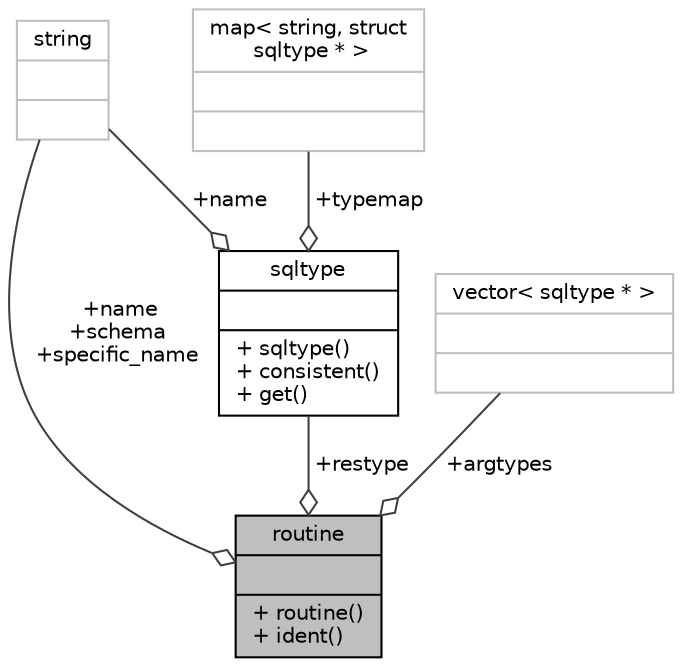 digraph "routine"
{
 // LATEX_PDF_SIZE
  edge [fontname="Helvetica",fontsize="10",labelfontname="Helvetica",labelfontsize="10"];
  node [fontname="Helvetica",fontsize="10",shape=record];
  Node1 [label="{routine\n||+ routine()\l+ ident()\l}",height=0.2,width=0.4,color="black", fillcolor="grey75", style="filled", fontcolor="black",tooltip=" "];
  Node2 -> Node1 [color="grey25",fontsize="10",style="solid",label=" +name\n+schema\n+specific_name" ,arrowhead="odiamond",fontname="Helvetica"];
  Node2 [label="{string\n||}",height=0.2,width=0.4,color="grey75", fillcolor="white", style="filled",tooltip=" "];
  Node3 -> Node1 [color="grey25",fontsize="10",style="solid",label=" +restype" ,arrowhead="odiamond",fontname="Helvetica"];
  Node3 [label="{sqltype\n||+ sqltype()\l+ consistent()\l+ get()\l}",height=0.2,width=0.4,color="black", fillcolor="white", style="filled",URL="$structsqltype.html",tooltip=" "];
  Node4 -> Node3 [color="grey25",fontsize="10",style="solid",label=" +typemap" ,arrowhead="odiamond",fontname="Helvetica"];
  Node4 [label="{map\< string, struct\l sqltype * \>\n||}",height=0.2,width=0.4,color="grey75", fillcolor="white", style="filled",tooltip=" "];
  Node2 -> Node3 [color="grey25",fontsize="10",style="solid",label=" +name" ,arrowhead="odiamond",fontname="Helvetica"];
  Node5 -> Node1 [color="grey25",fontsize="10",style="solid",label=" +argtypes" ,arrowhead="odiamond",fontname="Helvetica"];
  Node5 [label="{vector\< sqltype * \>\n||}",height=0.2,width=0.4,color="grey75", fillcolor="white", style="filled",tooltip=" "];
}
